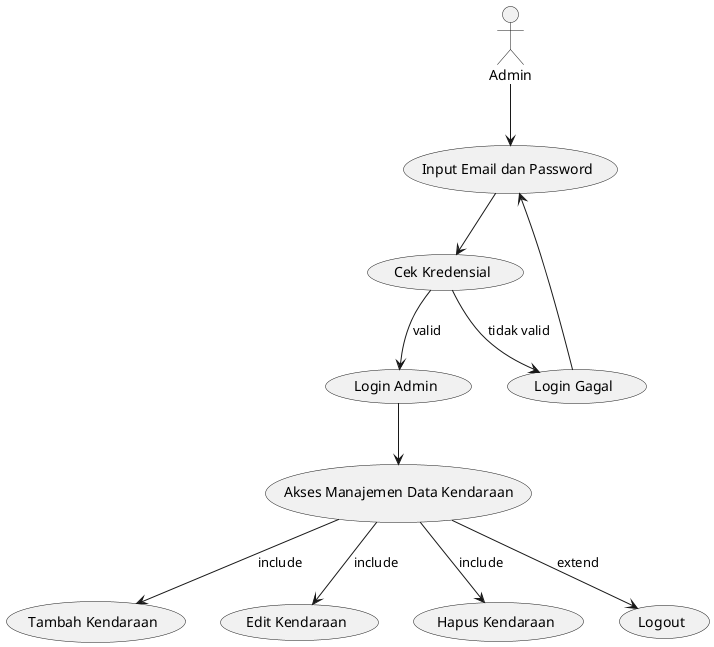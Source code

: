 @startuml kendaraan
actor Admin

usecase "Input Email dan Password" as UC10
usecase "Cek Kredensial" as UC11
usecase "Login Gagal" as UC12
usecase "Login Admin" as UC1
usecase "Akses Manajemen Data Kendaraan" as UC3
usecase "Tambah Kendaraan" as UC4
usecase "Edit Kendaraan" as UC5
usecase "Hapus Kendaraan" as UC6
usecase "Logout" as UC9

Admin --> UC10
UC10 --> UC11
UC11 --> UC12: tidak valid
UC12 --> UC10

UC11 --> UC1: valid
UC1 --> UC3
UC3 --> UC4: include
UC3 --> UC5: include
UC3 --> UC6: include
UC3 --> UC9 : extend

@enduml

